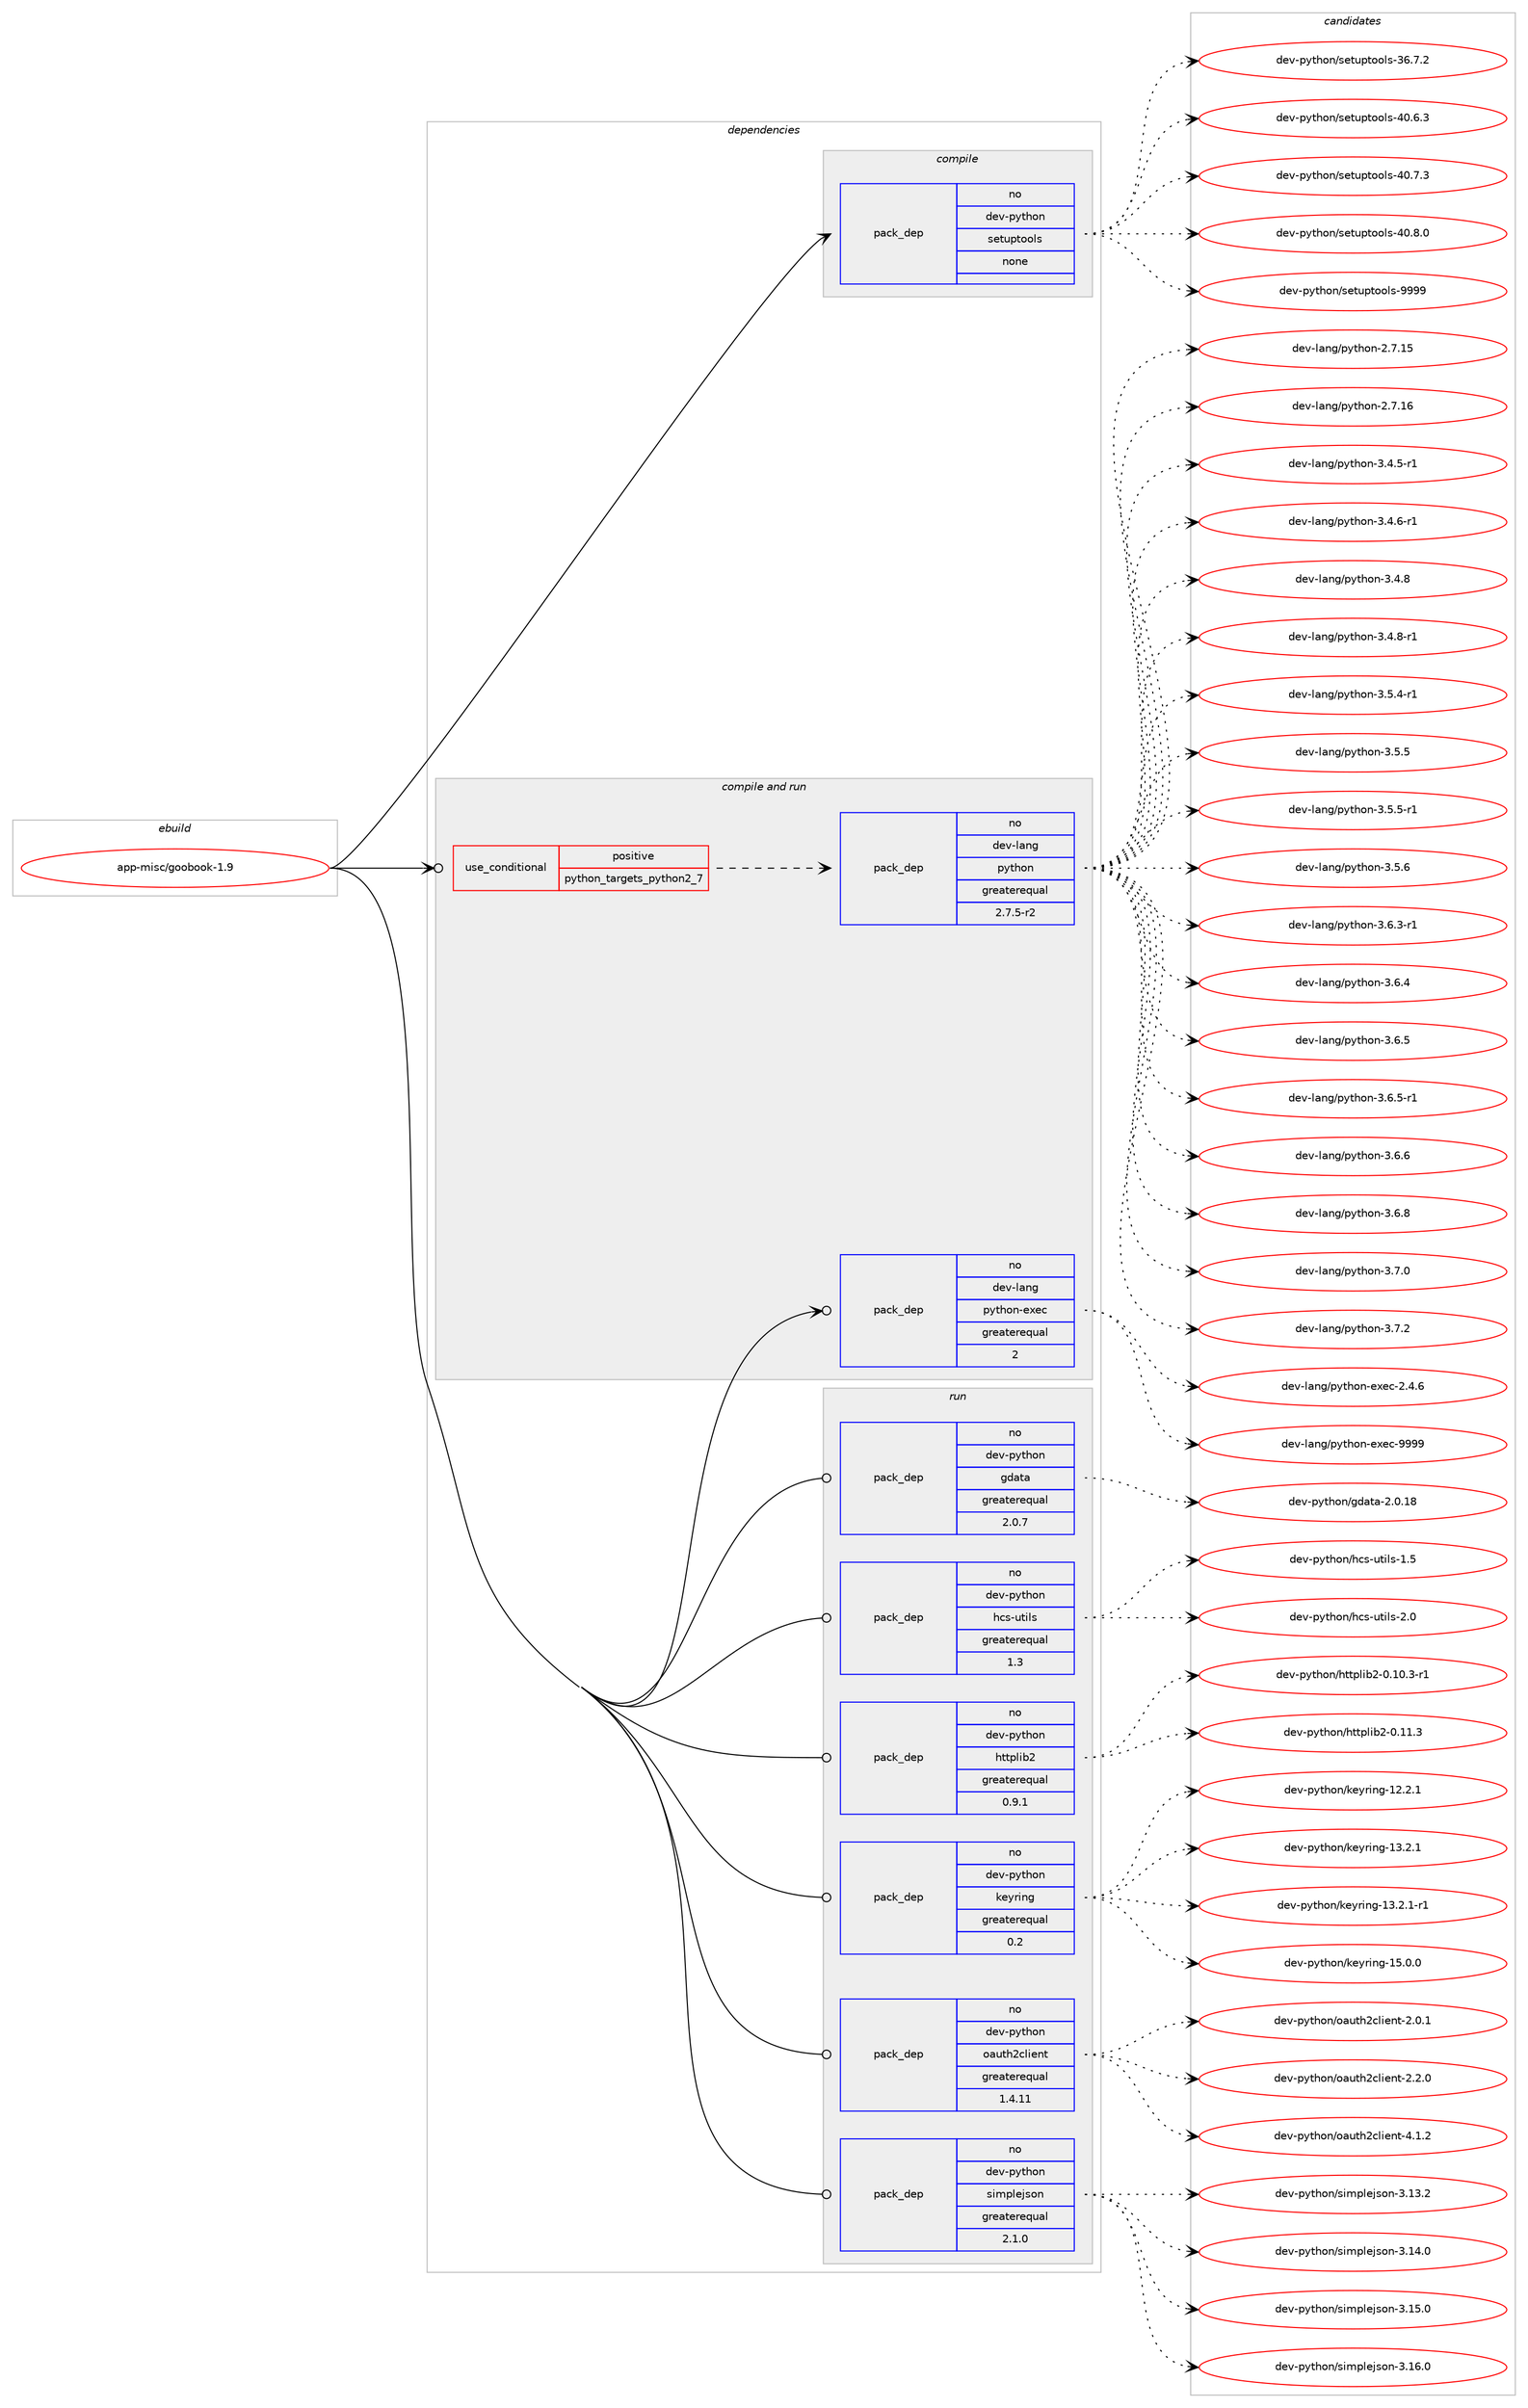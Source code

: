 digraph prolog {

# *************
# Graph options
# *************

newrank=true;
concentrate=true;
compound=true;
graph [rankdir=LR,fontname=Helvetica,fontsize=10,ranksep=1.5];#, ranksep=2.5, nodesep=0.2];
edge  [arrowhead=vee];
node  [fontname=Helvetica,fontsize=10];

# **********
# The ebuild
# **********

subgraph cluster_leftcol {
color=gray;
rank=same;
label=<<i>ebuild</i>>;
id [label="app-misc/goobook-1.9", color=red, width=4, href="../app-misc/goobook-1.9.svg"];
}

# ****************
# The dependencies
# ****************

subgraph cluster_midcol {
color=gray;
label=<<i>dependencies</i>>;
subgraph cluster_compile {
fillcolor="#eeeeee";
style=filled;
label=<<i>compile</i>>;
subgraph pack925494 {
dependency1298999 [label=<<TABLE BORDER="0" CELLBORDER="1" CELLSPACING="0" CELLPADDING="4" WIDTH="220"><TR><TD ROWSPAN="6" CELLPADDING="30">pack_dep</TD></TR><TR><TD WIDTH="110">no</TD></TR><TR><TD>dev-python</TD></TR><TR><TD>setuptools</TD></TR><TR><TD>none</TD></TR><TR><TD></TD></TR></TABLE>>, shape=none, color=blue];
}
id:e -> dependency1298999:w [weight=20,style="solid",arrowhead="vee"];
}
subgraph cluster_compileandrun {
fillcolor="#eeeeee";
style=filled;
label=<<i>compile and run</i>>;
subgraph cond353289 {
dependency1299000 [label=<<TABLE BORDER="0" CELLBORDER="1" CELLSPACING="0" CELLPADDING="4"><TR><TD ROWSPAN="3" CELLPADDING="10">use_conditional</TD></TR><TR><TD>positive</TD></TR><TR><TD>python_targets_python2_7</TD></TR></TABLE>>, shape=none, color=red];
subgraph pack925495 {
dependency1299001 [label=<<TABLE BORDER="0" CELLBORDER="1" CELLSPACING="0" CELLPADDING="4" WIDTH="220"><TR><TD ROWSPAN="6" CELLPADDING="30">pack_dep</TD></TR><TR><TD WIDTH="110">no</TD></TR><TR><TD>dev-lang</TD></TR><TR><TD>python</TD></TR><TR><TD>greaterequal</TD></TR><TR><TD>2.7.5-r2</TD></TR></TABLE>>, shape=none, color=blue];
}
dependency1299000:e -> dependency1299001:w [weight=20,style="dashed",arrowhead="vee"];
}
id:e -> dependency1299000:w [weight=20,style="solid",arrowhead="odotvee"];
subgraph pack925496 {
dependency1299002 [label=<<TABLE BORDER="0" CELLBORDER="1" CELLSPACING="0" CELLPADDING="4" WIDTH="220"><TR><TD ROWSPAN="6" CELLPADDING="30">pack_dep</TD></TR><TR><TD WIDTH="110">no</TD></TR><TR><TD>dev-lang</TD></TR><TR><TD>python-exec</TD></TR><TR><TD>greaterequal</TD></TR><TR><TD>2</TD></TR></TABLE>>, shape=none, color=blue];
}
id:e -> dependency1299002:w [weight=20,style="solid",arrowhead="odotvee"];
}
subgraph cluster_run {
fillcolor="#eeeeee";
style=filled;
label=<<i>run</i>>;
subgraph pack925497 {
dependency1299003 [label=<<TABLE BORDER="0" CELLBORDER="1" CELLSPACING="0" CELLPADDING="4" WIDTH="220"><TR><TD ROWSPAN="6" CELLPADDING="30">pack_dep</TD></TR><TR><TD WIDTH="110">no</TD></TR><TR><TD>dev-python</TD></TR><TR><TD>gdata</TD></TR><TR><TD>greaterequal</TD></TR><TR><TD>2.0.7</TD></TR></TABLE>>, shape=none, color=blue];
}
id:e -> dependency1299003:w [weight=20,style="solid",arrowhead="odot"];
subgraph pack925498 {
dependency1299004 [label=<<TABLE BORDER="0" CELLBORDER="1" CELLSPACING="0" CELLPADDING="4" WIDTH="220"><TR><TD ROWSPAN="6" CELLPADDING="30">pack_dep</TD></TR><TR><TD WIDTH="110">no</TD></TR><TR><TD>dev-python</TD></TR><TR><TD>hcs-utils</TD></TR><TR><TD>greaterequal</TD></TR><TR><TD>1.3</TD></TR></TABLE>>, shape=none, color=blue];
}
id:e -> dependency1299004:w [weight=20,style="solid",arrowhead="odot"];
subgraph pack925499 {
dependency1299005 [label=<<TABLE BORDER="0" CELLBORDER="1" CELLSPACING="0" CELLPADDING="4" WIDTH="220"><TR><TD ROWSPAN="6" CELLPADDING="30">pack_dep</TD></TR><TR><TD WIDTH="110">no</TD></TR><TR><TD>dev-python</TD></TR><TR><TD>httplib2</TD></TR><TR><TD>greaterequal</TD></TR><TR><TD>0.9.1</TD></TR></TABLE>>, shape=none, color=blue];
}
id:e -> dependency1299005:w [weight=20,style="solid",arrowhead="odot"];
subgraph pack925500 {
dependency1299006 [label=<<TABLE BORDER="0" CELLBORDER="1" CELLSPACING="0" CELLPADDING="4" WIDTH="220"><TR><TD ROWSPAN="6" CELLPADDING="30">pack_dep</TD></TR><TR><TD WIDTH="110">no</TD></TR><TR><TD>dev-python</TD></TR><TR><TD>keyring</TD></TR><TR><TD>greaterequal</TD></TR><TR><TD>0.2</TD></TR></TABLE>>, shape=none, color=blue];
}
id:e -> dependency1299006:w [weight=20,style="solid",arrowhead="odot"];
subgraph pack925501 {
dependency1299007 [label=<<TABLE BORDER="0" CELLBORDER="1" CELLSPACING="0" CELLPADDING="4" WIDTH="220"><TR><TD ROWSPAN="6" CELLPADDING="30">pack_dep</TD></TR><TR><TD WIDTH="110">no</TD></TR><TR><TD>dev-python</TD></TR><TR><TD>oauth2client</TD></TR><TR><TD>greaterequal</TD></TR><TR><TD>1.4.11</TD></TR></TABLE>>, shape=none, color=blue];
}
id:e -> dependency1299007:w [weight=20,style="solid",arrowhead="odot"];
subgraph pack925502 {
dependency1299008 [label=<<TABLE BORDER="0" CELLBORDER="1" CELLSPACING="0" CELLPADDING="4" WIDTH="220"><TR><TD ROWSPAN="6" CELLPADDING="30">pack_dep</TD></TR><TR><TD WIDTH="110">no</TD></TR><TR><TD>dev-python</TD></TR><TR><TD>simplejson</TD></TR><TR><TD>greaterequal</TD></TR><TR><TD>2.1.0</TD></TR></TABLE>>, shape=none, color=blue];
}
id:e -> dependency1299008:w [weight=20,style="solid",arrowhead="odot"];
}
}

# **************
# The candidates
# **************

subgraph cluster_choices {
rank=same;
color=gray;
label=<<i>candidates</i>>;

subgraph choice925494 {
color=black;
nodesep=1;
choice100101118451121211161041111104711510111611711211611111110811545515446554650 [label="dev-python/setuptools-36.7.2", color=red, width=4,href="../dev-python/setuptools-36.7.2.svg"];
choice100101118451121211161041111104711510111611711211611111110811545524846544651 [label="dev-python/setuptools-40.6.3", color=red, width=4,href="../dev-python/setuptools-40.6.3.svg"];
choice100101118451121211161041111104711510111611711211611111110811545524846554651 [label="dev-python/setuptools-40.7.3", color=red, width=4,href="../dev-python/setuptools-40.7.3.svg"];
choice100101118451121211161041111104711510111611711211611111110811545524846564648 [label="dev-python/setuptools-40.8.0", color=red, width=4,href="../dev-python/setuptools-40.8.0.svg"];
choice10010111845112121116104111110471151011161171121161111111081154557575757 [label="dev-python/setuptools-9999", color=red, width=4,href="../dev-python/setuptools-9999.svg"];
dependency1298999:e -> choice100101118451121211161041111104711510111611711211611111110811545515446554650:w [style=dotted,weight="100"];
dependency1298999:e -> choice100101118451121211161041111104711510111611711211611111110811545524846544651:w [style=dotted,weight="100"];
dependency1298999:e -> choice100101118451121211161041111104711510111611711211611111110811545524846554651:w [style=dotted,weight="100"];
dependency1298999:e -> choice100101118451121211161041111104711510111611711211611111110811545524846564648:w [style=dotted,weight="100"];
dependency1298999:e -> choice10010111845112121116104111110471151011161171121161111111081154557575757:w [style=dotted,weight="100"];
}
subgraph choice925495 {
color=black;
nodesep=1;
choice10010111845108971101034711212111610411111045504655464953 [label="dev-lang/python-2.7.15", color=red, width=4,href="../dev-lang/python-2.7.15.svg"];
choice10010111845108971101034711212111610411111045504655464954 [label="dev-lang/python-2.7.16", color=red, width=4,href="../dev-lang/python-2.7.16.svg"];
choice1001011184510897110103471121211161041111104551465246534511449 [label="dev-lang/python-3.4.5-r1", color=red, width=4,href="../dev-lang/python-3.4.5-r1.svg"];
choice1001011184510897110103471121211161041111104551465246544511449 [label="dev-lang/python-3.4.6-r1", color=red, width=4,href="../dev-lang/python-3.4.6-r1.svg"];
choice100101118451089711010347112121116104111110455146524656 [label="dev-lang/python-3.4.8", color=red, width=4,href="../dev-lang/python-3.4.8.svg"];
choice1001011184510897110103471121211161041111104551465246564511449 [label="dev-lang/python-3.4.8-r1", color=red, width=4,href="../dev-lang/python-3.4.8-r1.svg"];
choice1001011184510897110103471121211161041111104551465346524511449 [label="dev-lang/python-3.5.4-r1", color=red, width=4,href="../dev-lang/python-3.5.4-r1.svg"];
choice100101118451089711010347112121116104111110455146534653 [label="dev-lang/python-3.5.5", color=red, width=4,href="../dev-lang/python-3.5.5.svg"];
choice1001011184510897110103471121211161041111104551465346534511449 [label="dev-lang/python-3.5.5-r1", color=red, width=4,href="../dev-lang/python-3.5.5-r1.svg"];
choice100101118451089711010347112121116104111110455146534654 [label="dev-lang/python-3.5.6", color=red, width=4,href="../dev-lang/python-3.5.6.svg"];
choice1001011184510897110103471121211161041111104551465446514511449 [label="dev-lang/python-3.6.3-r1", color=red, width=4,href="../dev-lang/python-3.6.3-r1.svg"];
choice100101118451089711010347112121116104111110455146544652 [label="dev-lang/python-3.6.4", color=red, width=4,href="../dev-lang/python-3.6.4.svg"];
choice100101118451089711010347112121116104111110455146544653 [label="dev-lang/python-3.6.5", color=red, width=4,href="../dev-lang/python-3.6.5.svg"];
choice1001011184510897110103471121211161041111104551465446534511449 [label="dev-lang/python-3.6.5-r1", color=red, width=4,href="../dev-lang/python-3.6.5-r1.svg"];
choice100101118451089711010347112121116104111110455146544654 [label="dev-lang/python-3.6.6", color=red, width=4,href="../dev-lang/python-3.6.6.svg"];
choice100101118451089711010347112121116104111110455146544656 [label="dev-lang/python-3.6.8", color=red, width=4,href="../dev-lang/python-3.6.8.svg"];
choice100101118451089711010347112121116104111110455146554648 [label="dev-lang/python-3.7.0", color=red, width=4,href="../dev-lang/python-3.7.0.svg"];
choice100101118451089711010347112121116104111110455146554650 [label="dev-lang/python-3.7.2", color=red, width=4,href="../dev-lang/python-3.7.2.svg"];
dependency1299001:e -> choice10010111845108971101034711212111610411111045504655464953:w [style=dotted,weight="100"];
dependency1299001:e -> choice10010111845108971101034711212111610411111045504655464954:w [style=dotted,weight="100"];
dependency1299001:e -> choice1001011184510897110103471121211161041111104551465246534511449:w [style=dotted,weight="100"];
dependency1299001:e -> choice1001011184510897110103471121211161041111104551465246544511449:w [style=dotted,weight="100"];
dependency1299001:e -> choice100101118451089711010347112121116104111110455146524656:w [style=dotted,weight="100"];
dependency1299001:e -> choice1001011184510897110103471121211161041111104551465246564511449:w [style=dotted,weight="100"];
dependency1299001:e -> choice1001011184510897110103471121211161041111104551465346524511449:w [style=dotted,weight="100"];
dependency1299001:e -> choice100101118451089711010347112121116104111110455146534653:w [style=dotted,weight="100"];
dependency1299001:e -> choice1001011184510897110103471121211161041111104551465346534511449:w [style=dotted,weight="100"];
dependency1299001:e -> choice100101118451089711010347112121116104111110455146534654:w [style=dotted,weight="100"];
dependency1299001:e -> choice1001011184510897110103471121211161041111104551465446514511449:w [style=dotted,weight="100"];
dependency1299001:e -> choice100101118451089711010347112121116104111110455146544652:w [style=dotted,weight="100"];
dependency1299001:e -> choice100101118451089711010347112121116104111110455146544653:w [style=dotted,weight="100"];
dependency1299001:e -> choice1001011184510897110103471121211161041111104551465446534511449:w [style=dotted,weight="100"];
dependency1299001:e -> choice100101118451089711010347112121116104111110455146544654:w [style=dotted,weight="100"];
dependency1299001:e -> choice100101118451089711010347112121116104111110455146544656:w [style=dotted,weight="100"];
dependency1299001:e -> choice100101118451089711010347112121116104111110455146554648:w [style=dotted,weight="100"];
dependency1299001:e -> choice100101118451089711010347112121116104111110455146554650:w [style=dotted,weight="100"];
}
subgraph choice925496 {
color=black;
nodesep=1;
choice1001011184510897110103471121211161041111104510112010199455046524654 [label="dev-lang/python-exec-2.4.6", color=red, width=4,href="../dev-lang/python-exec-2.4.6.svg"];
choice10010111845108971101034711212111610411111045101120101994557575757 [label="dev-lang/python-exec-9999", color=red, width=4,href="../dev-lang/python-exec-9999.svg"];
dependency1299002:e -> choice1001011184510897110103471121211161041111104510112010199455046524654:w [style=dotted,weight="100"];
dependency1299002:e -> choice10010111845108971101034711212111610411111045101120101994557575757:w [style=dotted,weight="100"];
}
subgraph choice925497 {
color=black;
nodesep=1;
choice1001011184511212111610411111047103100971169745504648464956 [label="dev-python/gdata-2.0.18", color=red, width=4,href="../dev-python/gdata-2.0.18.svg"];
dependency1299003:e -> choice1001011184511212111610411111047103100971169745504648464956:w [style=dotted,weight="100"];
}
subgraph choice925498 {
color=black;
nodesep=1;
choice1001011184511212111610411111047104991154511711610510811545494653 [label="dev-python/hcs-utils-1.5", color=red, width=4,href="../dev-python/hcs-utils-1.5.svg"];
choice1001011184511212111610411111047104991154511711610510811545504648 [label="dev-python/hcs-utils-2.0", color=red, width=4,href="../dev-python/hcs-utils-2.0.svg"];
dependency1299004:e -> choice1001011184511212111610411111047104991154511711610510811545494653:w [style=dotted,weight="100"];
dependency1299004:e -> choice1001011184511212111610411111047104991154511711610510811545504648:w [style=dotted,weight="100"];
}
subgraph choice925499 {
color=black;
nodesep=1;
choice10010111845112121116104111110471041161161121081059850454846494846514511449 [label="dev-python/httplib2-0.10.3-r1", color=red, width=4,href="../dev-python/httplib2-0.10.3-r1.svg"];
choice1001011184511212111610411111047104116116112108105985045484649494651 [label="dev-python/httplib2-0.11.3", color=red, width=4,href="../dev-python/httplib2-0.11.3.svg"];
dependency1299005:e -> choice10010111845112121116104111110471041161161121081059850454846494846514511449:w [style=dotted,weight="100"];
dependency1299005:e -> choice1001011184511212111610411111047104116116112108105985045484649494651:w [style=dotted,weight="100"];
}
subgraph choice925500 {
color=black;
nodesep=1;
choice100101118451121211161041111104710710112111410511010345495046504649 [label="dev-python/keyring-12.2.1", color=red, width=4,href="../dev-python/keyring-12.2.1.svg"];
choice100101118451121211161041111104710710112111410511010345495146504649 [label="dev-python/keyring-13.2.1", color=red, width=4,href="../dev-python/keyring-13.2.1.svg"];
choice1001011184511212111610411111047107101121114105110103454951465046494511449 [label="dev-python/keyring-13.2.1-r1", color=red, width=4,href="../dev-python/keyring-13.2.1-r1.svg"];
choice100101118451121211161041111104710710112111410511010345495346484648 [label="dev-python/keyring-15.0.0", color=red, width=4,href="../dev-python/keyring-15.0.0.svg"];
dependency1299006:e -> choice100101118451121211161041111104710710112111410511010345495046504649:w [style=dotted,weight="100"];
dependency1299006:e -> choice100101118451121211161041111104710710112111410511010345495146504649:w [style=dotted,weight="100"];
dependency1299006:e -> choice1001011184511212111610411111047107101121114105110103454951465046494511449:w [style=dotted,weight="100"];
dependency1299006:e -> choice100101118451121211161041111104710710112111410511010345495346484648:w [style=dotted,weight="100"];
}
subgraph choice925501 {
color=black;
nodesep=1;
choice1001011184511212111610411111047111971171161045099108105101110116455046484649 [label="dev-python/oauth2client-2.0.1", color=red, width=4,href="../dev-python/oauth2client-2.0.1.svg"];
choice1001011184511212111610411111047111971171161045099108105101110116455046504648 [label="dev-python/oauth2client-2.2.0", color=red, width=4,href="../dev-python/oauth2client-2.2.0.svg"];
choice1001011184511212111610411111047111971171161045099108105101110116455246494650 [label="dev-python/oauth2client-4.1.2", color=red, width=4,href="../dev-python/oauth2client-4.1.2.svg"];
dependency1299007:e -> choice1001011184511212111610411111047111971171161045099108105101110116455046484649:w [style=dotted,weight="100"];
dependency1299007:e -> choice1001011184511212111610411111047111971171161045099108105101110116455046504648:w [style=dotted,weight="100"];
dependency1299007:e -> choice1001011184511212111610411111047111971171161045099108105101110116455246494650:w [style=dotted,weight="100"];
}
subgraph choice925502 {
color=black;
nodesep=1;
choice100101118451121211161041111104711510510911210810110611511111045514649514650 [label="dev-python/simplejson-3.13.2", color=red, width=4,href="../dev-python/simplejson-3.13.2.svg"];
choice100101118451121211161041111104711510510911210810110611511111045514649524648 [label="dev-python/simplejson-3.14.0", color=red, width=4,href="../dev-python/simplejson-3.14.0.svg"];
choice100101118451121211161041111104711510510911210810110611511111045514649534648 [label="dev-python/simplejson-3.15.0", color=red, width=4,href="../dev-python/simplejson-3.15.0.svg"];
choice100101118451121211161041111104711510510911210810110611511111045514649544648 [label="dev-python/simplejson-3.16.0", color=red, width=4,href="../dev-python/simplejson-3.16.0.svg"];
dependency1299008:e -> choice100101118451121211161041111104711510510911210810110611511111045514649514650:w [style=dotted,weight="100"];
dependency1299008:e -> choice100101118451121211161041111104711510510911210810110611511111045514649524648:w [style=dotted,weight="100"];
dependency1299008:e -> choice100101118451121211161041111104711510510911210810110611511111045514649534648:w [style=dotted,weight="100"];
dependency1299008:e -> choice100101118451121211161041111104711510510911210810110611511111045514649544648:w [style=dotted,weight="100"];
}
}

}
